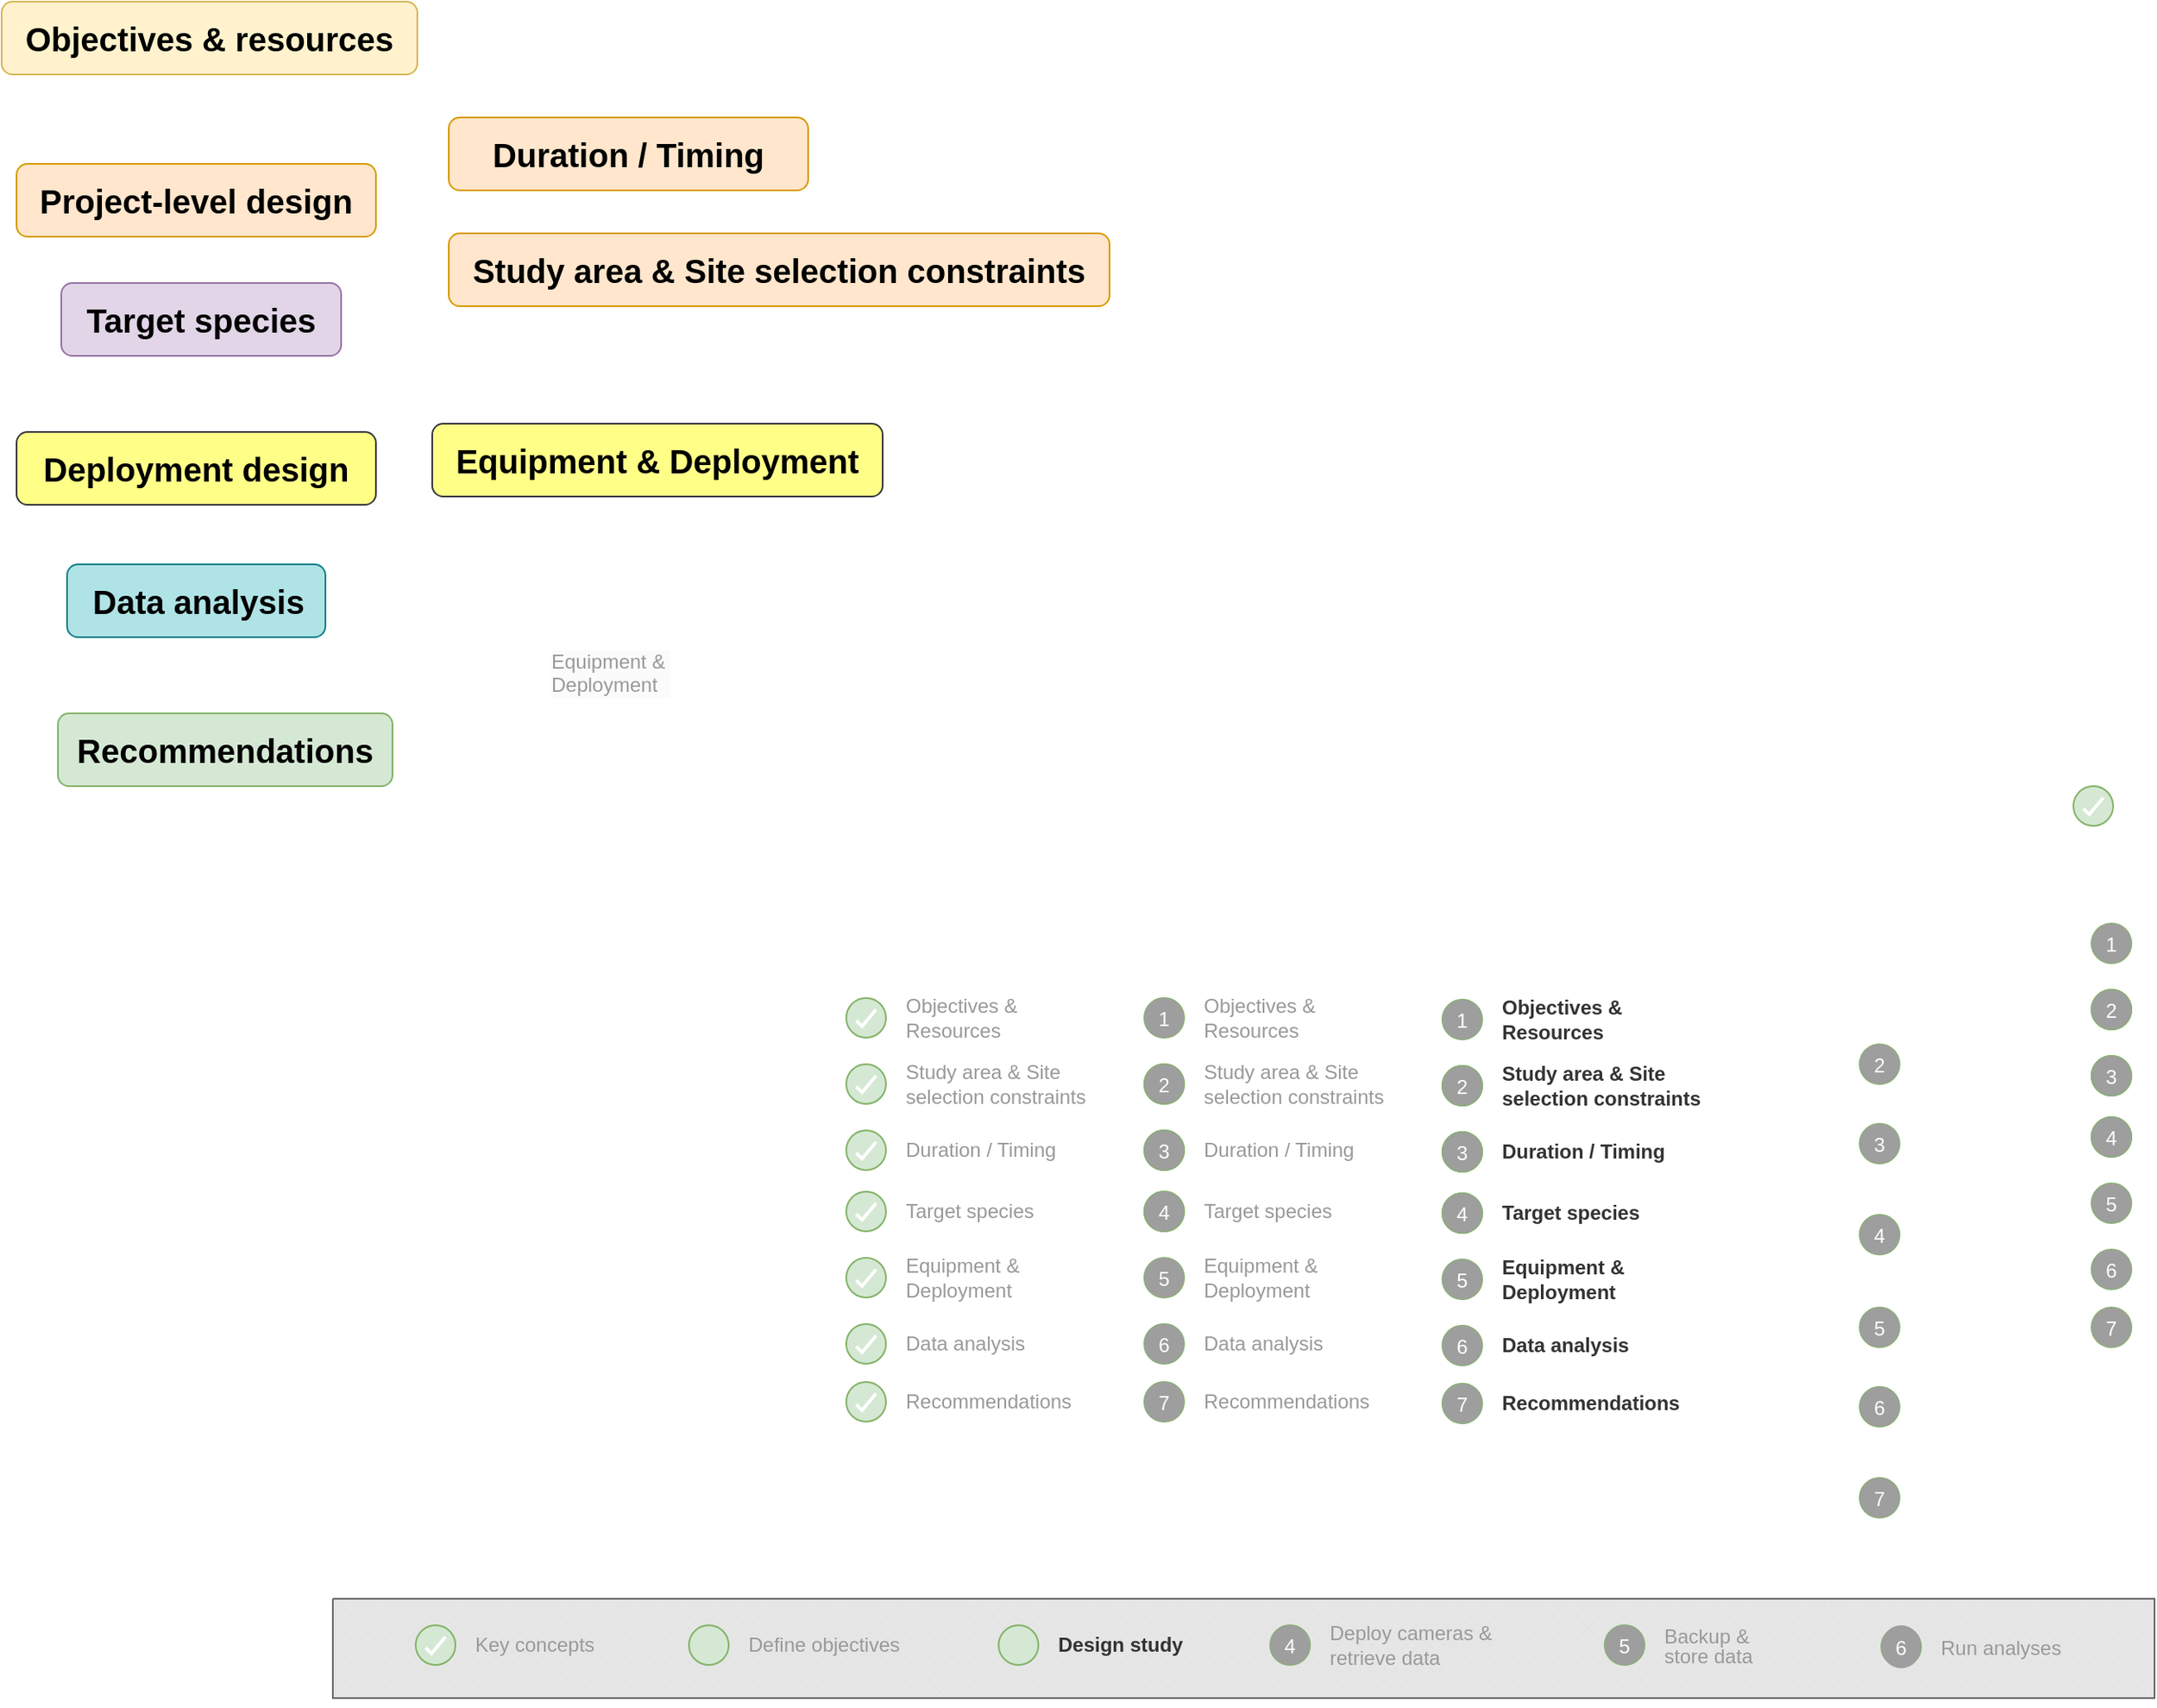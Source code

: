 <mxfile version="24.6.4" type="device">
  <diagram name="Page-1" id="yN7viWvwW5mH8_hlq8F5">
    <mxGraphModel dx="3610" dy="1737" grid="1" gridSize="10" guides="1" tooltips="1" connect="1" arrows="1" fold="1" page="1" pageScale="1" pageWidth="850" pageHeight="1100" math="0" shadow="0">
      <root>
        <mxCell id="0" />
        <mxCell id="1" parent="0" />
        <mxCell id="KC_PsP3GR4GyeqaPWDaR-60" value="&lt;font color=&quot;#999999&quot;&gt;Objectives &amp;amp;&amp;nbsp;&lt;/font&gt;&lt;div&gt;&lt;font color=&quot;#999999&quot;&gt;Resources&lt;/font&gt;&lt;/div&gt;" style="shape=ellipse;strokeColor=#82b366;fillColor=#d5e8d4;labelPosition=right;align=left;spacingLeft=10;html=1;container=0;movable=1;resizable=1;rotatable=1;deletable=1;editable=1;locked=0;connectable=1;" parent="1" vertex="1">
          <mxGeometry x="-1829.999" y="-473" width="24" height="24" as="geometry" />
        </mxCell>
        <mxCell id="KC_PsP3GR4GyeqaPWDaR-6" value="" style="group" parent="1" connectable="0" vertex="1">
          <mxGeometry x="-2320" y="-110" width="1100" height="65" as="geometry" />
        </mxCell>
        <mxCell id="KC_PsP3GR4GyeqaPWDaR-7" value="" style="verticalLabelPosition=bottom;verticalAlign=top;html=1;shape=mxgraph.basic.patternFillRect;fillStyle=diagGrid;step=5;fillStrokeWidth=0.2;fillStrokeColor=#dddddd;strokeColor=#666666;fontColor=#333333;fillColor=#E6E6E6;movable=1;resizable=1;rotatable=1;deletable=1;editable=1;locked=0;connectable=1;container=0;" parent="KC_PsP3GR4GyeqaPWDaR-6" vertex="1">
          <mxGeometry width="1100" height="60" as="geometry" />
        </mxCell>
        <mxCell id="KC_PsP3GR4GyeqaPWDaR-8" value="" style="group" parent="KC_PsP3GR4GyeqaPWDaR-6" connectable="0" vertex="1">
          <mxGeometry x="50.021" y="16" width="1008.0" height="49" as="geometry" />
        </mxCell>
        <mxCell id="KC_PsP3GR4GyeqaPWDaR-9" value="&lt;font color=&quot;#999999&quot;&gt;Key concepts&lt;/font&gt;" style="shape=ellipse;strokeColor=#82b366;fillColor=#d5e8d4;labelPosition=right;align=left;spacingLeft=10;html=1;container=0;movable=1;resizable=1;rotatable=1;deletable=1;editable=1;locked=0;connectable=1;" parent="KC_PsP3GR4GyeqaPWDaR-8" vertex="1">
          <mxGeometry x="1.918e-13" width="24" height="24" as="geometry" />
        </mxCell>
        <mxCell id="KC_PsP3GR4GyeqaPWDaR-10" value="&lt;font color=&quot;#999999&quot;&gt;Define objectives&lt;/font&gt;" style="shape=ellipse;strokeColor=#82b366;fillColor=#d5e8d4;labelPosition=right;align=left;spacingLeft=10;html=1;container=0;movable=1;resizable=1;rotatable=1;deletable=1;editable=1;locked=0;connectable=1;" parent="KC_PsP3GR4GyeqaPWDaR-8" vertex="1">
          <mxGeometry x="165.0" width="24.0" height="24" as="geometry" />
        </mxCell>
        <mxCell id="KC_PsP3GR4GyeqaPWDaR-11" value="&lt;b style=&quot;border-color: var(--border-color);&quot;&gt;&lt;font color=&quot;#333333&quot;&gt;Design&amp;nbsp;study&lt;/font&gt;&lt;/b&gt;" style="shape=ellipse;strokeColor=#82b366;fillColor=#d5e8d4;labelPosition=right;align=left;spacingLeft=10;html=1;container=0;movable=1;resizable=1;rotatable=1;deletable=1;editable=1;locked=0;connectable=1;" parent="KC_PsP3GR4GyeqaPWDaR-8" vertex="1">
          <mxGeometry x="352.0" width="24" height="24" as="geometry" />
        </mxCell>
        <mxCell id="KC_PsP3GR4GyeqaPWDaR-12" value="&lt;font color=&quot;#999999&quot;&gt;Deploy cameras &amp;amp;&lt;br style=&quot;border-color: var(--border-color);&quot;&gt;retrieve data&lt;/font&gt;" style="shape=ellipse;strokeColor=#82b366;fillColor=#d5e8d4;labelPosition=right;align=left;spacingLeft=10;html=1;container=0;movable=1;resizable=1;rotatable=1;deletable=1;editable=1;locked=0;connectable=1;" parent="KC_PsP3GR4GyeqaPWDaR-8" vertex="1">
          <mxGeometry x="516.0" width="24.0" height="24" as="geometry" />
        </mxCell>
        <mxCell id="KC_PsP3GR4GyeqaPWDaR-13" value="4" style="shape=ellipse;strokeColor=none;fillColor=#9e9e9e;fontColor=#ffffff;movable=1;resizable=1;rotatable=1;deletable=1;editable=1;locked=0;connectable=1;container=0;" parent="KC_PsP3GR4GyeqaPWDaR-8" vertex="1">
          <mxGeometry x="516.0" width="24.0" height="24" as="geometry" />
        </mxCell>
        <mxCell id="KC_PsP3GR4GyeqaPWDaR-14" value="&lt;p style=&quot;line-height: 100%;&quot;&gt;&lt;font color=&quot;#999999&quot;&gt;Backup &amp;amp; &lt;br&gt;store data&lt;/font&gt;&lt;/p&gt;" style="shape=ellipse;strokeColor=#82b366;fillColor=#d5e8d4;labelPosition=right;align=left;spacingLeft=10;html=1;container=0;movable=1;resizable=1;rotatable=1;deletable=1;editable=1;locked=0;connectable=1;" parent="KC_PsP3GR4GyeqaPWDaR-8" vertex="1">
          <mxGeometry x="718.0" width="24.0" height="24" as="geometry" />
        </mxCell>
        <mxCell id="KC_PsP3GR4GyeqaPWDaR-15" value="5" style="shape=ellipse;strokeColor=none;fillColor=#9e9e9e;fontColor=#ffffff;movable=1;resizable=1;rotatable=1;deletable=1;editable=1;locked=0;connectable=1;container=0;" parent="KC_PsP3GR4GyeqaPWDaR-8" vertex="1">
          <mxGeometry x="718.0" width="24.0" height="24" as="geometry" />
        </mxCell>
        <mxCell id="KC_PsP3GR4GyeqaPWDaR-16" value="&lt;p style=&quot;line-height: 100%;&quot;&gt;&lt;font color=&quot;#999999&quot;&gt;Run analyses&lt;/font&gt;&lt;/p&gt;" style="shape=ellipse;strokeColor=#82b366;fillColor=#d5e8d4;labelPosition=right;align=left;spacingLeft=10;html=1;container=0;movable=1;resizable=1;rotatable=1;deletable=1;editable=1;locked=0;connectable=1;" parent="KC_PsP3GR4GyeqaPWDaR-8" vertex="1">
          <mxGeometry x="885.0" y="1" width="24.0" height="24" as="geometry" />
        </mxCell>
        <mxCell id="KC_PsP3GR4GyeqaPWDaR-17" value="6" style="shape=ellipse;strokeColor=none;fillColor=#9e9e9e;fontColor=#ffffff;movable=1;resizable=1;rotatable=1;deletable=1;editable=1;locked=0;connectable=1;container=0;" parent="KC_PsP3GR4GyeqaPWDaR-8" vertex="1">
          <mxGeometry x="885" width="24" height="26" as="geometry" />
        </mxCell>
        <mxCell id="KC_PsP3GR4GyeqaPWDaR-18" value="" style="group" parent="KC_PsP3GR4GyeqaPWDaR-8" connectable="0" vertex="1">
          <mxGeometry y="2" width="1008.0" height="47" as="geometry" />
        </mxCell>
        <mxCell id="KC_PsP3GR4GyeqaPWDaR-19" value="" style="dashed=0;shape=mxgraph.gmdl.check;strokeColor=#ffffff;strokeWidth=2;movable=1;resizable=1;rotatable=1;deletable=1;editable=1;locked=0;connectable=1;container=0;" parent="KC_PsP3GR4GyeqaPWDaR-18" vertex="1">
          <mxGeometry x="6" y="5" width="12" height="10" as="geometry">
            <mxPoint x="-6" y="-5" as="offset" />
          </mxGeometry>
        </mxCell>
        <mxCell id="KC_PsP3GR4GyeqaPWDaR-23" value="&lt;font color=&quot;#999999&quot;&gt;Objectives &amp;amp;&amp;nbsp;&lt;/font&gt;&lt;div&gt;&lt;font color=&quot;#999999&quot;&gt;Resources&lt;/font&gt;&lt;/div&gt;" style="shape=ellipse;strokeColor=#82b366;fillColor=#d5e8d4;labelPosition=right;align=left;spacingLeft=10;html=1;container=0;movable=1;resizable=1;rotatable=1;deletable=1;editable=1;locked=0;connectable=1;" parent="1" vertex="1">
          <mxGeometry x="-2009.999" y="-473" width="24" height="24" as="geometry" />
        </mxCell>
        <mxCell id="KC_PsP3GR4GyeqaPWDaR-33" value="" style="dashed=0;shape=mxgraph.gmdl.check;strokeColor=#ffffff;strokeWidth=2;movable=1;resizable=1;rotatable=1;deletable=1;editable=1;locked=0;connectable=1;container=0;" parent="1" vertex="1">
          <mxGeometry x="-2004" y="-466" width="12" height="10" as="geometry">
            <mxPoint x="-6" y="-5" as="offset" />
          </mxGeometry>
        </mxCell>
        <mxCell id="KC_PsP3GR4GyeqaPWDaR-41" value="1" style="shape=ellipse;strokeColor=none;fillColor=#9e9e9e;fontColor=#ffffff;movable=1;resizable=1;rotatable=1;deletable=1;editable=1;locked=0;connectable=1;container=0;" parent="1" vertex="1">
          <mxGeometry x="-1829.999" y="-473" width="24.0" height="24" as="geometry" />
        </mxCell>
        <mxCell id="KC_PsP3GR4GyeqaPWDaR-48" value="&lt;font color=&quot;#999999&quot;&gt;Study area &amp;amp; Site&lt;/font&gt;&lt;div&gt;&lt;span style=&quot;color: rgb(153, 153, 153); background-color: initial;&quot;&gt;selection constraints&lt;/span&gt;&lt;/div&gt;" style="shape=ellipse;strokeColor=#82b366;fillColor=#d5e8d4;labelPosition=right;align=left;spacingLeft=10;html=1;container=0;movable=1;resizable=1;rotatable=1;deletable=1;editable=1;locked=0;connectable=1;" parent="1" vertex="1">
          <mxGeometry x="-2010" y="-433" width="24" height="24" as="geometry" />
        </mxCell>
        <mxCell id="KC_PsP3GR4GyeqaPWDaR-49" value="" style="dashed=0;shape=mxgraph.gmdl.check;strokeColor=#ffffff;strokeWidth=2;movable=1;resizable=1;rotatable=1;deletable=1;editable=1;locked=0;connectable=1;container=0;" parent="1" vertex="1">
          <mxGeometry x="-2004" y="-426" width="12" height="10" as="geometry">
            <mxPoint x="-6" y="-5" as="offset" />
          </mxGeometry>
        </mxCell>
        <mxCell id="KC_PsP3GR4GyeqaPWDaR-50" value="&lt;font color=&quot;#999999&quot;&gt;Duration / Timing&lt;/font&gt;" style="shape=ellipse;strokeColor=#82b366;fillColor=#d5e8d4;labelPosition=right;align=left;spacingLeft=10;html=1;container=0;movable=1;resizable=1;rotatable=1;deletable=1;editable=1;locked=0;connectable=1;" parent="1" vertex="1">
          <mxGeometry x="-2010" y="-393" width="24" height="24" as="geometry" />
        </mxCell>
        <mxCell id="KC_PsP3GR4GyeqaPWDaR-51" value="" style="dashed=0;shape=mxgraph.gmdl.check;strokeColor=#ffffff;strokeWidth=2;movable=1;resizable=1;rotatable=1;deletable=1;editable=1;locked=0;connectable=1;container=0;" parent="1" vertex="1">
          <mxGeometry x="-2004" y="-386" width="12" height="10" as="geometry">
            <mxPoint x="-6" y="-5" as="offset" />
          </mxGeometry>
        </mxCell>
        <mxCell id="KC_PsP3GR4GyeqaPWDaR-52" value="&lt;font color=&quot;#999999&quot;&gt;Target species&lt;/font&gt;" style="shape=ellipse;strokeColor=#82b366;fillColor=#d5e8d4;labelPosition=right;align=left;spacingLeft=10;html=1;container=0;movable=1;resizable=1;rotatable=1;deletable=1;editable=1;locked=0;connectable=1;" parent="1" vertex="1">
          <mxGeometry x="-2010" y="-356" width="24" height="24" as="geometry" />
        </mxCell>
        <mxCell id="KC_PsP3GR4GyeqaPWDaR-53" value="" style="dashed=0;shape=mxgraph.gmdl.check;strokeColor=#ffffff;strokeWidth=2;movable=1;resizable=1;rotatable=1;deletable=1;editable=1;locked=0;connectable=1;container=0;" parent="1" vertex="1">
          <mxGeometry x="-2004" y="-349" width="12" height="10" as="geometry">
            <mxPoint x="-6" y="-5" as="offset" />
          </mxGeometry>
        </mxCell>
        <mxCell id="KC_PsP3GR4GyeqaPWDaR-54" value="&lt;font color=&quot;#999999&quot;&gt;Equipment &amp;amp;&amp;nbsp;&lt;/font&gt;&lt;div&gt;&lt;font color=&quot;#999999&quot;&gt;Deployment&lt;/font&gt;&lt;/div&gt;" style="shape=ellipse;strokeColor=#82b366;fillColor=#d5e8d4;labelPosition=right;align=left;spacingLeft=10;html=1;container=0;movable=1;resizable=1;rotatable=1;deletable=1;editable=1;locked=0;connectable=1;" parent="1" vertex="1">
          <mxGeometry x="-2010" y="-316" width="24" height="24" as="geometry" />
        </mxCell>
        <mxCell id="KC_PsP3GR4GyeqaPWDaR-55" value="" style="dashed=0;shape=mxgraph.gmdl.check;strokeColor=#ffffff;strokeWidth=2;movable=1;resizable=1;rotatable=1;deletable=1;editable=1;locked=0;connectable=1;container=0;" parent="1" vertex="1">
          <mxGeometry x="-2004" y="-309" width="12" height="10" as="geometry">
            <mxPoint x="-6" y="-5" as="offset" />
          </mxGeometry>
        </mxCell>
        <mxCell id="KC_PsP3GR4GyeqaPWDaR-56" value="&lt;font color=&quot;#999999&quot;&gt;Data analysis&lt;/font&gt;" style="shape=ellipse;strokeColor=#82b366;fillColor=#d5e8d4;labelPosition=right;align=left;spacingLeft=10;html=1;container=0;movable=1;resizable=1;rotatable=1;deletable=1;editable=1;locked=0;connectable=1;" parent="1" vertex="1">
          <mxGeometry x="-2010" y="-276" width="24" height="24" as="geometry" />
        </mxCell>
        <mxCell id="KC_PsP3GR4GyeqaPWDaR-57" value="" style="dashed=0;shape=mxgraph.gmdl.check;strokeColor=#ffffff;strokeWidth=2;movable=1;resizable=1;rotatable=1;deletable=1;editable=1;locked=0;connectable=1;container=0;" parent="1" vertex="1">
          <mxGeometry x="-2004" y="-269" width="12" height="10" as="geometry">
            <mxPoint x="-6" y="-5" as="offset" />
          </mxGeometry>
        </mxCell>
        <mxCell id="KC_PsP3GR4GyeqaPWDaR-58" value="&lt;font color=&quot;#999999&quot;&gt;Recommendations&lt;/font&gt;" style="shape=ellipse;strokeColor=#82b366;fillColor=#d5e8d4;labelPosition=right;align=left;spacingLeft=10;html=1;container=0;movable=1;resizable=1;rotatable=1;deletable=1;editable=1;locked=0;connectable=1;" parent="1" vertex="1">
          <mxGeometry x="-2010" y="-241" width="24" height="24" as="geometry" />
        </mxCell>
        <mxCell id="KC_PsP3GR4GyeqaPWDaR-59" value="" style="dashed=0;shape=mxgraph.gmdl.check;strokeColor=#ffffff;strokeWidth=2;movable=1;resizable=1;rotatable=1;deletable=1;editable=1;locked=0;connectable=1;container=0;" parent="1" vertex="1">
          <mxGeometry x="-2003.999" y="-234" width="12" height="10" as="geometry">
            <mxPoint x="-6" y="-5" as="offset" />
          </mxGeometry>
        </mxCell>
        <mxCell id="KC_PsP3GR4GyeqaPWDaR-62" value="&lt;font color=&quot;#999999&quot;&gt;Study area &amp;amp; Site&lt;/font&gt;&lt;div&gt;&lt;span style=&quot;color: rgb(153, 153, 153); background-color: initial;&quot;&gt;selection constraints&lt;/span&gt;&lt;/div&gt;" style="shape=ellipse;strokeColor=#82b366;fillColor=#d5e8d4;labelPosition=right;align=left;spacingLeft=10;html=1;container=0;movable=1;resizable=1;rotatable=1;deletable=1;editable=1;locked=0;connectable=1;" parent="1" vertex="1">
          <mxGeometry x="-1829.999" y="-433" width="24" height="24" as="geometry" />
        </mxCell>
        <mxCell id="KC_PsP3GR4GyeqaPWDaR-63" value="" style="dashed=0;shape=mxgraph.gmdl.check;strokeColor=#ffffff;strokeWidth=2;movable=1;resizable=1;rotatable=1;deletable=1;editable=1;locked=0;connectable=1;container=0;" parent="1" vertex="1">
          <mxGeometry x="-1823.999" y="-426" width="12" height="10" as="geometry">
            <mxPoint x="-6" y="-5" as="offset" />
          </mxGeometry>
        </mxCell>
        <mxCell id="KC_PsP3GR4GyeqaPWDaR-64" value="&lt;font color=&quot;#999999&quot;&gt;Duration / Timing&lt;/font&gt;" style="shape=ellipse;strokeColor=#82b366;fillColor=#d5e8d4;labelPosition=right;align=left;spacingLeft=10;html=1;container=0;movable=1;resizable=1;rotatable=1;deletable=1;editable=1;locked=0;connectable=1;" parent="1" vertex="1">
          <mxGeometry x="-1829.999" y="-393" width="24" height="24" as="geometry" />
        </mxCell>
        <mxCell id="KC_PsP3GR4GyeqaPWDaR-65" value="" style="dashed=0;shape=mxgraph.gmdl.check;strokeColor=#ffffff;strokeWidth=2;movable=1;resizable=1;rotatable=1;deletable=1;editable=1;locked=0;connectable=1;container=0;" parent="1" vertex="1">
          <mxGeometry x="-1823.999" y="-386" width="12" height="10" as="geometry">
            <mxPoint x="-6" y="-5" as="offset" />
          </mxGeometry>
        </mxCell>
        <mxCell id="KC_PsP3GR4GyeqaPWDaR-66" value="&lt;font color=&quot;#999999&quot;&gt;Target species&lt;/font&gt;" style="shape=ellipse;strokeColor=#82b366;fillColor=#d5e8d4;labelPosition=right;align=left;spacingLeft=10;html=1;container=0;movable=1;resizable=1;rotatable=1;deletable=1;editable=1;locked=0;connectable=1;" parent="1" vertex="1">
          <mxGeometry x="-1829.999" y="-356" width="24" height="24" as="geometry" />
        </mxCell>
        <mxCell id="KC_PsP3GR4GyeqaPWDaR-67" value="" style="dashed=0;shape=mxgraph.gmdl.check;strokeColor=#ffffff;strokeWidth=2;movable=1;resizable=1;rotatable=1;deletable=1;editable=1;locked=0;connectable=1;container=0;" parent="1" vertex="1">
          <mxGeometry x="-1823.999" y="-349" width="12" height="10" as="geometry">
            <mxPoint x="-6" y="-5" as="offset" />
          </mxGeometry>
        </mxCell>
        <mxCell id="KC_PsP3GR4GyeqaPWDaR-68" value="&lt;font color=&quot;#999999&quot;&gt;Equipment &amp;amp;&amp;nbsp;&lt;/font&gt;&lt;div&gt;&lt;font color=&quot;#999999&quot;&gt;Deployment&lt;/font&gt;&lt;/div&gt;" style="shape=ellipse;strokeColor=#82b366;fillColor=#d5e8d4;labelPosition=right;align=left;spacingLeft=10;html=1;container=0;movable=1;resizable=1;rotatable=1;deletable=1;editable=1;locked=0;connectable=1;" parent="1" vertex="1">
          <mxGeometry x="-1829.999" y="-316" width="24" height="24" as="geometry" />
        </mxCell>
        <mxCell id="KC_PsP3GR4GyeqaPWDaR-69" value="" style="dashed=0;shape=mxgraph.gmdl.check;strokeColor=#ffffff;strokeWidth=2;movable=1;resizable=1;rotatable=1;deletable=1;editable=1;locked=0;connectable=1;container=0;" parent="1" vertex="1">
          <mxGeometry x="-1823.999" y="-309" width="12" height="10" as="geometry">
            <mxPoint x="-6" y="-5" as="offset" />
          </mxGeometry>
        </mxCell>
        <mxCell id="KC_PsP3GR4GyeqaPWDaR-70" value="&lt;font color=&quot;#999999&quot;&gt;Data analysis&lt;/font&gt;" style="shape=ellipse;strokeColor=#82b366;fillColor=#d5e8d4;labelPosition=right;align=left;spacingLeft=10;html=1;container=0;movable=1;resizable=1;rotatable=1;deletable=1;editable=1;locked=0;connectable=1;" parent="1" vertex="1">
          <mxGeometry x="-1829.999" y="-276" width="24" height="24" as="geometry" />
        </mxCell>
        <mxCell id="KC_PsP3GR4GyeqaPWDaR-71" value="" style="dashed=0;shape=mxgraph.gmdl.check;strokeColor=#ffffff;strokeWidth=2;movable=1;resizable=1;rotatable=1;deletable=1;editable=1;locked=0;connectable=1;container=0;" parent="1" vertex="1">
          <mxGeometry x="-1823.999" y="-269" width="12" height="10" as="geometry">
            <mxPoint x="-6" y="-5" as="offset" />
          </mxGeometry>
        </mxCell>
        <mxCell id="KC_PsP3GR4GyeqaPWDaR-72" value="&lt;font color=&quot;#999999&quot;&gt;Recommendations&lt;/font&gt;" style="shape=ellipse;strokeColor=#82b366;fillColor=#d5e8d4;labelPosition=right;align=left;spacingLeft=10;html=1;container=0;movable=1;resizable=1;rotatable=1;deletable=1;editable=1;locked=0;connectable=1;" parent="1" vertex="1">
          <mxGeometry x="-1829.999" y="-241" width="24" height="24" as="geometry" />
        </mxCell>
        <mxCell id="KC_PsP3GR4GyeqaPWDaR-73" value="" style="dashed=0;shape=mxgraph.gmdl.check;strokeColor=#ffffff;strokeWidth=2;movable=1;resizable=1;rotatable=1;deletable=1;editable=1;locked=0;connectable=1;container=0;" parent="1" vertex="1">
          <mxGeometry x="-1823.999" y="-234" width="12" height="10" as="geometry">
            <mxPoint x="-6" y="-5" as="offset" />
          </mxGeometry>
        </mxCell>
        <mxCell id="KC_PsP3GR4GyeqaPWDaR-74" value="&lt;div&gt;&lt;br&gt;&lt;/div&gt;" style="shape=ellipse;strokeColor=#82b366;fillColor=#d5e8d4;labelPosition=right;align=left;spacingLeft=10;html=1;container=0;movable=1;resizable=1;rotatable=1;deletable=1;editable=1;locked=0;connectable=1;" parent="1" vertex="1">
          <mxGeometry x="-1829.999" y="-433" width="24" height="24" as="geometry" />
        </mxCell>
        <mxCell id="KC_PsP3GR4GyeqaPWDaR-75" value="2" style="shape=ellipse;strokeColor=none;fillColor=#9e9e9e;fontColor=#ffffff;movable=1;resizable=1;rotatable=1;deletable=1;editable=1;locked=0;connectable=1;container=0;" parent="1" vertex="1">
          <mxGeometry x="-1829.999" y="-433" width="24.0" height="24" as="geometry" />
        </mxCell>
        <mxCell id="KC_PsP3GR4GyeqaPWDaR-76" value="" style="shape=ellipse;strokeColor=#82b366;fillColor=#d5e8d4;labelPosition=right;align=left;spacingLeft=10;html=1;container=0;movable=1;resizable=1;rotatable=1;deletable=1;editable=1;locked=0;connectable=1;" parent="1" vertex="1">
          <mxGeometry x="-1829.999" y="-393" width="24" height="24" as="geometry" />
        </mxCell>
        <mxCell id="KC_PsP3GR4GyeqaPWDaR-78" value="" style="shape=ellipse;strokeColor=#82b366;fillColor=#d5e8d4;labelPosition=right;align=left;spacingLeft=10;html=1;container=0;movable=1;resizable=1;rotatable=1;deletable=1;editable=1;locked=0;connectable=1;" parent="1" vertex="1">
          <mxGeometry x="-1829.999" y="-356" width="24" height="24" as="geometry" />
        </mxCell>
        <mxCell id="KC_PsP3GR4GyeqaPWDaR-82" value="3" style="shape=ellipse;strokeColor=none;fillColor=#9e9e9e;fontColor=#ffffff;movable=1;resizable=1;rotatable=1;deletable=1;editable=1;locked=0;connectable=1;container=0;" parent="1" vertex="1">
          <mxGeometry x="-1829.999" y="-393" width="24.0" height="24" as="geometry" />
        </mxCell>
        <mxCell id="KC_PsP3GR4GyeqaPWDaR-83" value="4" style="shape=ellipse;strokeColor=none;fillColor=#9e9e9e;fontColor=#ffffff;movable=1;resizable=1;rotatable=1;deletable=1;editable=1;locked=0;connectable=1;container=0;" parent="1" vertex="1">
          <mxGeometry x="-1829.999" y="-356" width="24.0" height="24" as="geometry" />
        </mxCell>
        <mxCell id="KC_PsP3GR4GyeqaPWDaR-84" value="5" style="shape=ellipse;strokeColor=none;fillColor=#9e9e9e;fontColor=#ffffff;movable=1;resizable=1;rotatable=1;deletable=1;editable=1;locked=0;connectable=1;container=0;" parent="1" vertex="1">
          <mxGeometry x="-1829.999" y="-316" width="24.0" height="24" as="geometry" />
        </mxCell>
        <mxCell id="KC_PsP3GR4GyeqaPWDaR-85" value="6" style="shape=ellipse;strokeColor=none;fillColor=#9e9e9e;fontColor=#ffffff;movable=1;resizable=1;rotatable=1;deletable=1;editable=1;locked=0;connectable=1;container=0;" parent="1" vertex="1">
          <mxGeometry x="-1829.999" y="-276" width="24.0" height="24" as="geometry" />
        </mxCell>
        <mxCell id="KC_PsP3GR4GyeqaPWDaR-86" value="7" style="shape=ellipse;strokeColor=none;fillColor=#9e9e9e;fontColor=#ffffff;movable=1;resizable=1;rotatable=1;deletable=1;editable=1;locked=0;connectable=1;container=0;" parent="1" vertex="1">
          <mxGeometry x="-1829.999" y="-241" width="24.0" height="24" as="geometry" />
        </mxCell>
        <mxCell id="KC_PsP3GR4GyeqaPWDaR-111" value="&lt;b style=&quot;&quot;&gt;&lt;font color=&quot;#333333&quot;&gt;Objectives &amp;amp;&amp;nbsp;&lt;/font&gt;&lt;/b&gt;&lt;div&gt;&lt;b style=&quot;&quot;&gt;&lt;font color=&quot;#333333&quot;&gt;Resources&lt;/font&gt;&lt;/b&gt;&lt;/div&gt;" style="shape=ellipse;strokeColor=#82b366;fillColor=#d5e8d4;labelPosition=right;align=left;spacingLeft=10;html=1;container=0;movable=1;resizable=1;rotatable=1;deletable=1;editable=1;locked=0;connectable=1;" parent="1" vertex="1">
          <mxGeometry x="-1649.999" y="-472" width="24" height="24" as="geometry" />
        </mxCell>
        <mxCell id="KC_PsP3GR4GyeqaPWDaR-112" value="1" style="shape=ellipse;strokeColor=none;fillColor=#9e9e9e;fontColor=#ffffff;movable=1;resizable=1;rotatable=1;deletable=1;editable=1;locked=0;connectable=1;container=0;" parent="1" vertex="1">
          <mxGeometry x="-1649.999" y="-472" width="24.0" height="24" as="geometry" />
        </mxCell>
        <mxCell id="KC_PsP3GR4GyeqaPWDaR-113" value="&lt;b style=&quot;&quot;&gt;&lt;font color=&quot;#333333&quot;&gt;Study area &amp;amp; Site&lt;/font&gt;&lt;/b&gt;&lt;div&gt;&lt;span style=&quot;background-color: initial;&quot;&gt;&lt;b style=&quot;&quot;&gt;&lt;font color=&quot;#333333&quot;&gt;selection constraints&lt;/font&gt;&lt;/b&gt;&lt;/span&gt;&lt;/div&gt;" style="shape=ellipse;strokeColor=#82b366;fillColor=#d5e8d4;labelPosition=right;align=left;spacingLeft=10;html=1;container=0;movable=1;resizable=1;rotatable=1;deletable=1;editable=1;locked=0;connectable=1;" parent="1" vertex="1">
          <mxGeometry x="-1649.999" y="-432" width="24" height="24" as="geometry" />
        </mxCell>
        <mxCell id="KC_PsP3GR4GyeqaPWDaR-114" value="" style="dashed=0;shape=mxgraph.gmdl.check;strokeColor=#ffffff;strokeWidth=2;movable=1;resizable=1;rotatable=1;deletable=1;editable=1;locked=0;connectable=1;container=0;" parent="1" vertex="1">
          <mxGeometry x="-1643.999" y="-425" width="12" height="10" as="geometry">
            <mxPoint x="-6" y="-5" as="offset" />
          </mxGeometry>
        </mxCell>
        <mxCell id="KC_PsP3GR4GyeqaPWDaR-115" value="&lt;b style=&quot;&quot;&gt;&lt;font color=&quot;#333333&quot;&gt;Duration / Timing&lt;/font&gt;&lt;/b&gt;" style="shape=ellipse;strokeColor=#82b366;fillColor=#d5e8d4;labelPosition=right;align=left;spacingLeft=10;html=1;container=0;movable=1;resizable=1;rotatable=1;deletable=1;editable=1;locked=0;connectable=1;" parent="1" vertex="1">
          <mxGeometry x="-1649.999" y="-392" width="24" height="24" as="geometry" />
        </mxCell>
        <mxCell id="KC_PsP3GR4GyeqaPWDaR-116" value="" style="dashed=0;shape=mxgraph.gmdl.check;strokeColor=#ffffff;strokeWidth=2;movable=1;resizable=1;rotatable=1;deletable=1;editable=1;locked=0;connectable=1;container=0;" parent="1" vertex="1">
          <mxGeometry x="-1643.999" y="-385" width="12" height="10" as="geometry">
            <mxPoint x="-6" y="-5" as="offset" />
          </mxGeometry>
        </mxCell>
        <mxCell id="KC_PsP3GR4GyeqaPWDaR-117" value="&lt;b style=&quot;&quot;&gt;&lt;font color=&quot;#333333&quot;&gt;Target species&lt;/font&gt;&lt;/b&gt;" style="shape=ellipse;strokeColor=#82b366;fillColor=#d5e8d4;labelPosition=right;align=left;spacingLeft=10;html=1;container=0;movable=1;resizable=1;rotatable=1;deletable=1;editable=1;locked=0;connectable=1;" parent="1" vertex="1">
          <mxGeometry x="-1649.999" y="-355" width="24" height="24" as="geometry" />
        </mxCell>
        <mxCell id="KC_PsP3GR4GyeqaPWDaR-118" value="" style="dashed=0;shape=mxgraph.gmdl.check;strokeColor=#ffffff;strokeWidth=2;movable=1;resizable=1;rotatable=1;deletable=1;editable=1;locked=0;connectable=1;container=0;" parent="1" vertex="1">
          <mxGeometry x="-1643.999" y="-348" width="12" height="10" as="geometry">
            <mxPoint x="-6" y="-5" as="offset" />
          </mxGeometry>
        </mxCell>
        <mxCell id="KC_PsP3GR4GyeqaPWDaR-119" value="&lt;font color=&quot;#333333&quot;&gt;&lt;b&gt;Equipment &amp;amp;&amp;nbsp;&lt;/b&gt;&lt;/font&gt;&lt;div&gt;&lt;font color=&quot;#333333&quot;&gt;&lt;b&gt;Deployment&lt;/b&gt;&lt;/font&gt;&lt;/div&gt;" style="shape=ellipse;strokeColor=#82b366;fillColor=#d5e8d4;labelPosition=right;align=left;spacingLeft=10;html=1;container=0;movable=1;resizable=1;rotatable=1;deletable=1;editable=1;locked=0;connectable=1;" parent="1" vertex="1">
          <mxGeometry x="-1649.999" y="-315" width="24" height="24" as="geometry" />
        </mxCell>
        <mxCell id="KC_PsP3GR4GyeqaPWDaR-120" value="" style="dashed=0;shape=mxgraph.gmdl.check;strokeColor=#ffffff;strokeWidth=2;movable=1;resizable=1;rotatable=1;deletable=1;editable=1;locked=0;connectable=1;container=0;" parent="1" vertex="1">
          <mxGeometry x="-1643.999" y="-308" width="12" height="10" as="geometry">
            <mxPoint x="-6" y="-5" as="offset" />
          </mxGeometry>
        </mxCell>
        <mxCell id="KC_PsP3GR4GyeqaPWDaR-121" value="&lt;font color=&quot;#333333&quot;&gt;&lt;b&gt;Data analysis&lt;/b&gt;&lt;/font&gt;" style="shape=ellipse;strokeColor=#82b366;fillColor=#d5e8d4;labelPosition=right;align=left;spacingLeft=10;html=1;container=0;movable=1;resizable=1;rotatable=1;deletable=1;editable=1;locked=0;connectable=1;" parent="1" vertex="1">
          <mxGeometry x="-1649.999" y="-275" width="24" height="24" as="geometry" />
        </mxCell>
        <mxCell id="KC_PsP3GR4GyeqaPWDaR-122" value="" style="dashed=0;shape=mxgraph.gmdl.check;strokeColor=#ffffff;strokeWidth=2;movable=1;resizable=1;rotatable=1;deletable=1;editable=1;locked=0;connectable=1;container=0;" parent="1" vertex="1">
          <mxGeometry x="-1643.999" y="-268" width="12" height="10" as="geometry">
            <mxPoint x="-6" y="-5" as="offset" />
          </mxGeometry>
        </mxCell>
        <mxCell id="KC_PsP3GR4GyeqaPWDaR-123" value="&lt;font color=&quot;#333333&quot;&gt;&lt;b&gt;Recommendations&lt;/b&gt;&lt;/font&gt;" style="shape=ellipse;strokeColor=#82b366;fillColor=#d5e8d4;labelPosition=right;align=left;spacingLeft=10;html=1;container=0;movable=1;resizable=1;rotatable=1;deletable=1;editable=1;locked=0;connectable=1;" parent="1" vertex="1">
          <mxGeometry x="-1649.999" y="-240" width="24" height="24" as="geometry" />
        </mxCell>
        <mxCell id="KC_PsP3GR4GyeqaPWDaR-124" value="" style="dashed=0;shape=mxgraph.gmdl.check;strokeColor=#ffffff;strokeWidth=2;movable=1;resizable=1;rotatable=1;deletable=1;editable=1;locked=0;connectable=1;container=0;" parent="1" vertex="1">
          <mxGeometry x="-1643.999" y="-233" width="12" height="10" as="geometry">
            <mxPoint x="-6" y="-5" as="offset" />
          </mxGeometry>
        </mxCell>
        <mxCell id="KC_PsP3GR4GyeqaPWDaR-125" value="&lt;div&gt;&lt;br&gt;&lt;/div&gt;" style="shape=ellipse;strokeColor=#82b366;fillColor=#d5e8d4;labelPosition=right;align=left;spacingLeft=10;html=1;container=0;movable=1;resizable=1;rotatable=1;deletable=1;editable=1;locked=0;connectable=1;" parent="1" vertex="1">
          <mxGeometry x="-1649.999" y="-432" width="24" height="24" as="geometry" />
        </mxCell>
        <mxCell id="KC_PsP3GR4GyeqaPWDaR-126" value="2" style="shape=ellipse;strokeColor=none;fillColor=#9e9e9e;fontColor=#ffffff;movable=1;resizable=1;rotatable=1;deletable=1;editable=1;locked=0;connectable=1;container=0;" parent="1" vertex="1">
          <mxGeometry x="-1649.999" y="-432" width="24.0" height="24" as="geometry" />
        </mxCell>
        <mxCell id="KC_PsP3GR4GyeqaPWDaR-127" value="" style="shape=ellipse;strokeColor=#82b366;fillColor=#d5e8d4;labelPosition=right;align=left;spacingLeft=10;html=1;container=0;movable=1;resizable=1;rotatable=1;deletable=1;editable=1;locked=0;connectable=1;" parent="1" vertex="1">
          <mxGeometry x="-1649.999" y="-392" width="24" height="24" as="geometry" />
        </mxCell>
        <mxCell id="KC_PsP3GR4GyeqaPWDaR-128" value="" style="shape=ellipse;strokeColor=#82b366;fillColor=#d5e8d4;labelPosition=right;align=left;spacingLeft=10;html=1;container=0;movable=1;resizable=1;rotatable=1;deletable=1;editable=1;locked=0;connectable=1;" parent="1" vertex="1">
          <mxGeometry x="-1649.999" y="-355" width="24" height="24" as="geometry" />
        </mxCell>
        <mxCell id="KC_PsP3GR4GyeqaPWDaR-129" value="3" style="shape=ellipse;strokeColor=none;fillColor=#9e9e9e;fontColor=#ffffff;movable=1;resizable=1;rotatable=1;deletable=1;editable=1;locked=0;connectable=1;container=0;" parent="1" vertex="1">
          <mxGeometry x="-1649.999" y="-392" width="24.0" height="24" as="geometry" />
        </mxCell>
        <mxCell id="KC_PsP3GR4GyeqaPWDaR-130" value="4" style="shape=ellipse;strokeColor=none;fillColor=#9e9e9e;fontColor=#ffffff;movable=1;resizable=1;rotatable=1;deletable=1;editable=1;locked=0;connectable=1;container=0;" parent="1" vertex="1">
          <mxGeometry x="-1649.999" y="-355" width="24.0" height="24" as="geometry" />
        </mxCell>
        <mxCell id="KC_PsP3GR4GyeqaPWDaR-131" value="5" style="shape=ellipse;strokeColor=none;fillColor=#9e9e9e;fontColor=#ffffff;movable=1;resizable=1;rotatable=1;deletable=1;editable=1;locked=0;connectable=1;container=0;" parent="1" vertex="1">
          <mxGeometry x="-1649.999" y="-315" width="24.0" height="24" as="geometry" />
        </mxCell>
        <mxCell id="KC_PsP3GR4GyeqaPWDaR-132" value="6" style="shape=ellipse;strokeColor=none;fillColor=#9e9e9e;fontColor=#ffffff;movable=1;resizable=1;rotatable=1;deletable=1;editable=1;locked=0;connectable=1;container=0;" parent="1" vertex="1">
          <mxGeometry x="-1649.999" y="-275" width="24.0" height="24" as="geometry" />
        </mxCell>
        <mxCell id="KC_PsP3GR4GyeqaPWDaR-133" value="7" style="shape=ellipse;strokeColor=none;fillColor=#9e9e9e;fontColor=#ffffff;movable=1;resizable=1;rotatable=1;deletable=1;editable=1;locked=0;connectable=1;container=0;" parent="1" vertex="1">
          <mxGeometry x="-1649.999" y="-240" width="24.0" height="24" as="geometry" />
        </mxCell>
        <mxCell id="Yd3rhnI4nX7q-07v0UTJ-2" value="" style="shape=ellipse;strokeColor=#82b366;fillColor=#d5e8d4;labelPosition=right;align=left;spacingLeft=10;html=1;container=0;movable=1;resizable=1;rotatable=1;deletable=1;editable=1;locked=0;connectable=1;" vertex="1" parent="1">
          <mxGeometry x="-1268.979" y="-601" width="24" height="24" as="geometry" />
        </mxCell>
        <mxCell id="Yd3rhnI4nX7q-07v0UTJ-3" value="" style="dashed=0;shape=mxgraph.gmdl.check;strokeColor=#ffffff;strokeWidth=2;movable=1;resizable=1;rotatable=1;deletable=1;editable=1;locked=0;connectable=1;container=0;" vertex="1" parent="1">
          <mxGeometry x="-1262.98" y="-594" width="12" height="10" as="geometry">
            <mxPoint x="-6" y="-5" as="offset" />
          </mxGeometry>
        </mxCell>
        <mxCell id="Yd3rhnI4nX7q-07v0UTJ-4" value="" style="shape=ellipse;strokeColor=#82b366;fillColor=#d5e8d4;labelPosition=right;align=left;spacingLeft=10;html=1;container=0;movable=1;resizable=1;rotatable=1;deletable=1;editable=1;locked=0;connectable=1;" vertex="1" parent="1">
          <mxGeometry x="-1257.999" y="-518" width="24" height="24" as="geometry" />
        </mxCell>
        <mxCell id="Yd3rhnI4nX7q-07v0UTJ-5" value="1" style="shape=ellipse;strokeColor=none;fillColor=#9e9e9e;fontColor=#ffffff;movable=1;resizable=1;rotatable=1;deletable=1;editable=1;locked=0;connectable=1;container=0;" vertex="1" parent="1">
          <mxGeometry x="-1257.999" y="-518" width="24.0" height="24" as="geometry" />
        </mxCell>
        <mxCell id="Yd3rhnI4nX7q-07v0UTJ-6" value="" style="shape=ellipse;strokeColor=#82b366;fillColor=#d5e8d4;labelPosition=right;align=left;spacingLeft=10;html=1;container=0;movable=1;resizable=1;rotatable=1;deletable=1;editable=1;locked=0;connectable=1;" vertex="1" parent="1">
          <mxGeometry x="-1257.999" y="-478" width="24" height="24" as="geometry" />
        </mxCell>
        <mxCell id="Yd3rhnI4nX7q-07v0UTJ-7" value="" style="dashed=0;shape=mxgraph.gmdl.check;strokeColor=#ffffff;strokeWidth=2;movable=1;resizable=1;rotatable=1;deletable=1;editable=1;locked=0;connectable=1;container=0;" vertex="1" parent="1">
          <mxGeometry x="-1251.999" y="-471" width="12" height="10" as="geometry">
            <mxPoint x="-6" y="-5" as="offset" />
          </mxGeometry>
        </mxCell>
        <mxCell id="Yd3rhnI4nX7q-07v0UTJ-8" value="" style="shape=ellipse;strokeColor=#82b366;fillColor=#d5e8d4;labelPosition=right;align=left;spacingLeft=10;html=1;container=0;movable=1;resizable=1;rotatable=1;deletable=1;editable=1;locked=0;connectable=1;" vertex="1" parent="1">
          <mxGeometry x="-1257.999" y="-438" width="24" height="24" as="geometry" />
        </mxCell>
        <mxCell id="Yd3rhnI4nX7q-07v0UTJ-9" value="" style="dashed=0;shape=mxgraph.gmdl.check;strokeColor=#ffffff;strokeWidth=2;movable=1;resizable=1;rotatable=1;deletable=1;editable=1;locked=0;connectable=1;container=0;" vertex="1" parent="1">
          <mxGeometry x="-1251.999" y="-431" width="12" height="10" as="geometry">
            <mxPoint x="-6" y="-5" as="offset" />
          </mxGeometry>
        </mxCell>
        <mxCell id="Yd3rhnI4nX7q-07v0UTJ-10" value="" style="shape=ellipse;strokeColor=#82b366;fillColor=#d5e8d4;labelPosition=right;align=left;spacingLeft=10;html=1;container=0;movable=1;resizable=1;rotatable=1;deletable=1;editable=1;locked=0;connectable=1;" vertex="1" parent="1">
          <mxGeometry x="-1257.999" y="-401" width="24" height="24" as="geometry" />
        </mxCell>
        <mxCell id="Yd3rhnI4nX7q-07v0UTJ-11" value="" style="dashed=0;shape=mxgraph.gmdl.check;strokeColor=#ffffff;strokeWidth=2;movable=1;resizable=1;rotatable=1;deletable=1;editable=1;locked=0;connectable=1;container=0;" vertex="1" parent="1">
          <mxGeometry x="-1251.999" y="-394" width="12" height="10" as="geometry">
            <mxPoint x="-6" y="-5" as="offset" />
          </mxGeometry>
        </mxCell>
        <mxCell id="Yd3rhnI4nX7q-07v0UTJ-12" value="" style="shape=ellipse;strokeColor=#82b366;fillColor=#d5e8d4;labelPosition=right;align=left;spacingLeft=10;html=1;container=0;movable=1;resizable=1;rotatable=1;deletable=1;editable=1;locked=0;connectable=1;" vertex="1" parent="1">
          <mxGeometry x="-1257.999" y="-361" width="24" height="24" as="geometry" />
        </mxCell>
        <mxCell id="Yd3rhnI4nX7q-07v0UTJ-13" value="" style="dashed=0;shape=mxgraph.gmdl.check;strokeColor=#ffffff;strokeWidth=2;movable=1;resizable=1;rotatable=1;deletable=1;editable=1;locked=0;connectable=1;container=0;" vertex="1" parent="1">
          <mxGeometry x="-1251.999" y="-354" width="12" height="10" as="geometry">
            <mxPoint x="-6" y="-5" as="offset" />
          </mxGeometry>
        </mxCell>
        <mxCell id="Yd3rhnI4nX7q-07v0UTJ-14" value="" style="shape=ellipse;strokeColor=#82b366;fillColor=#d5e8d4;labelPosition=right;align=left;spacingLeft=10;html=1;container=0;movable=1;resizable=1;rotatable=1;deletable=1;editable=1;locked=0;connectable=1;" vertex="1" parent="1">
          <mxGeometry x="-1257.999" y="-321" width="24" height="24" as="geometry" />
        </mxCell>
        <mxCell id="Yd3rhnI4nX7q-07v0UTJ-15" value="" style="dashed=0;shape=mxgraph.gmdl.check;strokeColor=#ffffff;strokeWidth=2;movable=1;resizable=1;rotatable=1;deletable=1;editable=1;locked=0;connectable=1;container=0;" vertex="1" parent="1">
          <mxGeometry x="-1251.999" y="-314" width="12" height="10" as="geometry">
            <mxPoint x="-6" y="-5" as="offset" />
          </mxGeometry>
        </mxCell>
        <mxCell id="Yd3rhnI4nX7q-07v0UTJ-16" value="" style="shape=ellipse;strokeColor=#82b366;fillColor=#d5e8d4;labelPosition=right;align=left;spacingLeft=10;html=1;container=0;movable=1;resizable=1;rotatable=1;deletable=1;editable=1;locked=0;connectable=1;" vertex="1" parent="1">
          <mxGeometry x="-1257.999" y="-286" width="24" height="24" as="geometry" />
        </mxCell>
        <mxCell id="Yd3rhnI4nX7q-07v0UTJ-17" value="" style="dashed=0;shape=mxgraph.gmdl.check;strokeColor=#ffffff;strokeWidth=2;movable=1;resizable=1;rotatable=1;deletable=1;editable=1;locked=0;connectable=1;container=0;" vertex="1" parent="1">
          <mxGeometry x="-1251.999" y="-279" width="12" height="10" as="geometry">
            <mxPoint x="-6" y="-5" as="offset" />
          </mxGeometry>
        </mxCell>
        <mxCell id="Yd3rhnI4nX7q-07v0UTJ-18" value="&lt;div&gt;&lt;br&gt;&lt;/div&gt;" style="shape=ellipse;strokeColor=#82b366;fillColor=#d5e8d4;labelPosition=right;align=left;spacingLeft=10;html=1;container=0;movable=1;resizable=1;rotatable=1;deletable=1;editable=1;locked=0;connectable=1;" vertex="1" parent="1">
          <mxGeometry x="-1257.999" y="-478" width="24" height="24" as="geometry" />
        </mxCell>
        <mxCell id="Yd3rhnI4nX7q-07v0UTJ-19" value="2" style="shape=ellipse;strokeColor=none;fillColor=#9e9e9e;fontColor=#ffffff;movable=1;resizable=1;rotatable=1;deletable=1;editable=1;locked=0;connectable=1;container=0;" vertex="1" parent="1">
          <mxGeometry x="-1257.999" y="-478" width="24.0" height="24" as="geometry" />
        </mxCell>
        <mxCell id="Yd3rhnI4nX7q-07v0UTJ-20" value="" style="shape=ellipse;strokeColor=#82b366;fillColor=#d5e8d4;labelPosition=right;align=left;spacingLeft=10;html=1;container=0;movable=1;resizable=1;rotatable=1;deletable=1;editable=1;locked=0;connectable=1;" vertex="1" parent="1">
          <mxGeometry x="-1257.999" y="-438" width="24" height="24" as="geometry" />
        </mxCell>
        <mxCell id="Yd3rhnI4nX7q-07v0UTJ-21" value="" style="shape=ellipse;strokeColor=#82b366;fillColor=#d5e8d4;labelPosition=right;align=left;spacingLeft=10;html=1;container=0;movable=1;resizable=1;rotatable=1;deletable=1;editable=1;locked=0;connectable=1;" vertex="1" parent="1">
          <mxGeometry x="-1257.999" y="-401" width="24" height="24" as="geometry" />
        </mxCell>
        <mxCell id="Yd3rhnI4nX7q-07v0UTJ-22" value="3" style="shape=ellipse;strokeColor=none;fillColor=#9e9e9e;fontColor=#ffffff;movable=1;resizable=1;rotatable=1;deletable=1;editable=1;locked=0;connectable=1;container=0;" vertex="1" parent="1">
          <mxGeometry x="-1257.999" y="-438" width="24.0" height="24" as="geometry" />
        </mxCell>
        <mxCell id="Yd3rhnI4nX7q-07v0UTJ-23" value="4" style="shape=ellipse;strokeColor=none;fillColor=#9e9e9e;fontColor=#ffffff;movable=1;resizable=1;rotatable=1;deletable=1;editable=1;locked=0;connectable=1;container=0;" vertex="1" parent="1">
          <mxGeometry x="-1257.999" y="-401" width="24.0" height="24" as="geometry" />
        </mxCell>
        <mxCell id="Yd3rhnI4nX7q-07v0UTJ-24" value="5" style="shape=ellipse;strokeColor=none;fillColor=#9e9e9e;fontColor=#ffffff;movable=1;resizable=1;rotatable=1;deletable=1;editable=1;locked=0;connectable=1;container=0;" vertex="1" parent="1">
          <mxGeometry x="-1257.999" y="-361" width="24.0" height="24" as="geometry" />
        </mxCell>
        <mxCell id="Yd3rhnI4nX7q-07v0UTJ-25" value="6" style="shape=ellipse;strokeColor=none;fillColor=#9e9e9e;fontColor=#ffffff;movable=1;resizable=1;rotatable=1;deletable=1;editable=1;locked=0;connectable=1;container=0;" vertex="1" parent="1">
          <mxGeometry x="-1257.999" y="-321" width="24.0" height="24" as="geometry" />
        </mxCell>
        <mxCell id="Yd3rhnI4nX7q-07v0UTJ-26" value="7" style="shape=ellipse;strokeColor=none;fillColor=#9e9e9e;fontColor=#ffffff;movable=1;resizable=1;rotatable=1;deletable=1;editable=1;locked=0;connectable=1;container=0;" vertex="1" parent="1">
          <mxGeometry x="-1257.999" y="-286" width="24.0" height="24" as="geometry" />
        </mxCell>
        <mxCell id="Yd3rhnI4nX7q-07v0UTJ-28" value="" style="shape=ellipse;strokeColor=#82b366;fillColor=#d5e8d4;labelPosition=right;align=left;spacingLeft=10;html=1;container=0;movable=1;resizable=1;rotatable=1;deletable=1;editable=1;locked=0;connectable=1;" vertex="1" parent="1">
          <mxGeometry x="-1397.999" y="-445" width="24" height="24" as="geometry" />
        </mxCell>
        <mxCell id="Yd3rhnI4nX7q-07v0UTJ-29" value="2" style="shape=ellipse;strokeColor=none;fillColor=#9e9e9e;fontColor=#ffffff;movable=1;resizable=1;rotatable=1;deletable=1;editable=1;locked=0;connectable=1;container=0;" vertex="1" parent="1">
          <mxGeometry x="-1397.999" y="-445" width="24.0" height="24" as="geometry" />
        </mxCell>
        <mxCell id="Yd3rhnI4nX7q-07v0UTJ-30" value="" style="shape=ellipse;strokeColor=#82b366;fillColor=#d5e8d4;labelPosition=right;align=left;spacingLeft=10;html=1;container=0;movable=1;resizable=1;rotatable=1;deletable=1;editable=1;locked=0;connectable=1;" vertex="1" parent="1">
          <mxGeometry x="-1397.999" y="-397" width="24" height="24" as="geometry" />
        </mxCell>
        <mxCell id="Yd3rhnI4nX7q-07v0UTJ-31" value="3" style="shape=ellipse;strokeColor=none;fillColor=#9e9e9e;fontColor=#ffffff;movable=1;resizable=1;rotatable=1;deletable=1;editable=1;locked=0;connectable=1;container=0;" vertex="1" parent="1">
          <mxGeometry x="-1397.999" y="-397" width="24.0" height="24" as="geometry" />
        </mxCell>
        <mxCell id="Yd3rhnI4nX7q-07v0UTJ-32" value="" style="shape=ellipse;strokeColor=#82b366;fillColor=#d5e8d4;labelPosition=right;align=left;spacingLeft=10;html=1;container=0;movable=1;resizable=1;rotatable=1;deletable=1;editable=1;locked=0;connectable=1;" vertex="1" parent="1">
          <mxGeometry x="-1397.999" y="-342" width="24" height="24" as="geometry" />
        </mxCell>
        <mxCell id="Yd3rhnI4nX7q-07v0UTJ-33" value="4" style="shape=ellipse;strokeColor=none;fillColor=#9e9e9e;fontColor=#ffffff;movable=1;resizable=1;rotatable=1;deletable=1;editable=1;locked=0;connectable=1;container=0;" vertex="1" parent="1">
          <mxGeometry x="-1397.999" y="-342" width="24.0" height="24" as="geometry" />
        </mxCell>
        <mxCell id="Yd3rhnI4nX7q-07v0UTJ-34" value="" style="shape=ellipse;strokeColor=#82b366;fillColor=#d5e8d4;labelPosition=right;align=left;spacingLeft=10;html=1;container=0;movable=1;resizable=1;rotatable=1;deletable=1;editable=1;locked=0;connectable=1;" vertex="1" parent="1">
          <mxGeometry x="-1397.999" y="-286" width="24" height="24" as="geometry" />
        </mxCell>
        <mxCell id="Yd3rhnI4nX7q-07v0UTJ-35" value="5" style="shape=ellipse;strokeColor=none;fillColor=#9e9e9e;fontColor=#ffffff;movable=1;resizable=1;rotatable=1;deletable=1;editable=1;locked=0;connectable=1;container=0;" vertex="1" parent="1">
          <mxGeometry x="-1397.999" y="-286" width="24.0" height="24" as="geometry" />
        </mxCell>
        <mxCell id="Yd3rhnI4nX7q-07v0UTJ-36" value="" style="shape=ellipse;strokeColor=#82b366;fillColor=#d5e8d4;labelPosition=right;align=left;spacingLeft=10;html=1;container=0;movable=1;resizable=1;rotatable=1;deletable=1;editable=1;locked=0;connectable=1;" vertex="1" parent="1">
          <mxGeometry x="-1397.999" y="-238" width="24" height="24" as="geometry" />
        </mxCell>
        <mxCell id="Yd3rhnI4nX7q-07v0UTJ-37" value="6" style="shape=ellipse;strokeColor=none;fillColor=#9e9e9e;fontColor=#ffffff;movable=1;resizable=1;rotatable=1;deletable=1;editable=1;locked=0;connectable=1;container=0;" vertex="1" parent="1">
          <mxGeometry x="-1397.999" y="-238" width="24.0" height="24" as="geometry" />
        </mxCell>
        <mxCell id="Yd3rhnI4nX7q-07v0UTJ-38" value="" style="shape=ellipse;strokeColor=#82b366;fillColor=#d5e8d4;labelPosition=right;align=left;spacingLeft=10;html=1;container=0;movable=1;resizable=1;rotatable=1;deletable=1;editable=1;locked=0;connectable=1;" vertex="1" parent="1">
          <mxGeometry x="-1397.999" y="-183" width="24" height="24" as="geometry" />
        </mxCell>
        <mxCell id="Yd3rhnI4nX7q-07v0UTJ-39" value="7" style="shape=ellipse;strokeColor=none;fillColor=#9e9e9e;fontColor=#ffffff;movable=1;resizable=1;rotatable=1;deletable=1;editable=1;locked=0;connectable=1;container=0;" vertex="1" parent="1">
          <mxGeometry x="-1397.999" y="-183" width="24.0" height="24" as="geometry" />
        </mxCell>
        <mxCell id="Yd3rhnI4nX7q-07v0UTJ-40" value="Objectives &amp;amp; resources" style="rounded=1;whiteSpace=wrap;html=1;fillColor=#fff2cc;strokeColor=#d6b656;fontStyle=1;fontSize=20;align=center;spacing=15;" vertex="1" parent="1">
          <mxGeometry x="-2520" y="-1075" width="251" height="44" as="geometry" />
        </mxCell>
        <mxCell id="Yd3rhnI4nX7q-07v0UTJ-41" value="Project-level design" style="rounded=1;whiteSpace=wrap;html=1;fillColor=#ffe6cc;strokeColor=#d79b00;fontStyle=1;fontSize=20;startSize=31;swimlaneFillColor=#E6E6E6;align=center;spacing=15;movable=1;resizable=1;rotatable=1;deletable=1;editable=1;locked=0;connectable=1;" vertex="1" parent="1">
          <mxGeometry x="-2511" y="-977" width="217" height="44" as="geometry" />
        </mxCell>
        <mxCell id="Yd3rhnI4nX7q-07v0UTJ-42" value="Target species" style="rounded=1;whiteSpace=wrap;html=1;fillColor=#e1d5e7;strokeColor=#9673a6;fontStyle=1;fontSize=20;align=center;spacing=15;" vertex="1" parent="1">
          <mxGeometry x="-2484" y="-905" width="169" height="44" as="geometry" />
        </mxCell>
        <mxCell id="Yd3rhnI4nX7q-07v0UTJ-43" value="Data analysis" style="rounded=1;whiteSpace=wrap;html=1;fillColor=#b0e3e6;strokeColor=#0e8088;fontStyle=1;fontSize=20;align=left;spacing=15;" vertex="1" parent="1">
          <mxGeometry x="-2480.5" y="-735" width="156" height="44" as="geometry" />
        </mxCell>
        <mxCell id="Yd3rhnI4nX7q-07v0UTJ-44" value="Recommendations" style="rounded=1;fillColor=#d5e8d4;strokeColor=#82b366;fontStyle=1;fontSize=20;align=center;spacing=15;whiteSpace=wrap;html=1;" vertex="1" parent="1">
          <mxGeometry x="-2486" y="-645" width="202" height="44" as="geometry" />
        </mxCell>
        <mxCell id="Yd3rhnI4nX7q-07v0UTJ-45" value="Deployment design" style="rounded=1;whiteSpace=wrap;html=1;fillColor=#ffff88;strokeColor=#36393d;fontStyle=1;fontSize=20;startSize=31;swimlaneFillColor=#E6E6E6;align=center;spacing=15;movable=1;resizable=1;rotatable=1;deletable=1;editable=1;locked=0;connectable=1;" vertex="1" parent="1">
          <mxGeometry x="-2511" y="-815" width="217" height="44" as="geometry" />
        </mxCell>
        <mxCell id="Yd3rhnI4nX7q-07v0UTJ-46" value="Duration / Timing" style="rounded=1;whiteSpace=wrap;html=1;fillColor=#ffe6cc;strokeColor=#d79b00;fontStyle=1;fontSize=20;startSize=31;swimlaneFillColor=#E6E6E6;align=center;spacing=15;movable=1;resizable=1;rotatable=1;deletable=1;editable=1;locked=0;connectable=1;" vertex="1" parent="1">
          <mxGeometry x="-2250" y="-1005" width="217" height="44" as="geometry" />
        </mxCell>
        <mxCell id="Yd3rhnI4nX7q-07v0UTJ-47" value="Study area &amp;amp; Site selection constraints" style="rounded=1;whiteSpace=wrap;html=1;fillColor=#ffe6cc;strokeColor=#d79b00;fontStyle=1;fontSize=20;startSize=31;swimlaneFillColor=#E6E6E6;align=center;spacing=15;movable=1;resizable=1;rotatable=1;deletable=1;editable=1;locked=0;connectable=1;" vertex="1" parent="1">
          <mxGeometry x="-2250" y="-935" width="399" height="44" as="geometry" />
        </mxCell>
        <mxCell id="Yd3rhnI4nX7q-07v0UTJ-48" value="Equipment &amp;amp; Deployment" style="rounded=1;whiteSpace=wrap;html=1;fillColor=#ffff88;strokeColor=#36393d;fontStyle=1;fontSize=20;startSize=31;swimlaneFillColor=#E6E6E6;align=center;spacing=15;movable=1;resizable=1;rotatable=1;deletable=1;editable=1;locked=0;connectable=1;" vertex="1" parent="1">
          <mxGeometry x="-2260" y="-820" width="272" height="44" as="geometry" />
        </mxCell>
        <mxCell id="Yd3rhnI4nX7q-07v0UTJ-49" value="&lt;font color=&quot;#999999&quot; style=&quot;forced-color-adjust: none; font-family: Helvetica; font-size: 12px; font-style: normal; font-variant-ligatures: normal; font-variant-caps: normal; font-weight: 400; letter-spacing: normal; orphans: 2; text-align: left; text-indent: 0px; text-transform: none; widows: 2; word-spacing: 0px; -webkit-text-stroke-width: 0px; white-space: nowrap; background-color: rgb(251, 251, 251); text-decoration-thickness: initial; text-decoration-style: initial; text-decoration-color: initial;&quot;&gt;Equipment &amp;amp;&amp;nbsp;&lt;/font&gt;&lt;div style=&quot;forced-color-adjust: none; color: rgb(0, 0, 0); font-family: Helvetica; font-size: 12px; font-style: normal; font-variant-ligatures: normal; font-variant-caps: normal; font-weight: 400; letter-spacing: normal; orphans: 2; text-align: left; text-indent: 0px; text-transform: none; widows: 2; word-spacing: 0px; -webkit-text-stroke-width: 0px; white-space: nowrap; background-color: rgb(251, 251, 251); text-decoration-thickness: initial; text-decoration-style: initial; text-decoration-color: initial;&quot;&gt;&lt;font color=&quot;#999999&quot; style=&quot;forced-color-adjust: none;&quot;&gt;Deployment&lt;/font&gt;&lt;/div&gt;" style="text;whiteSpace=wrap;html=1;" vertex="1" parent="1">
          <mxGeometry x="-2190" y="-690" width="110" height="50" as="geometry" />
        </mxCell>
      </root>
    </mxGraphModel>
  </diagram>
</mxfile>
